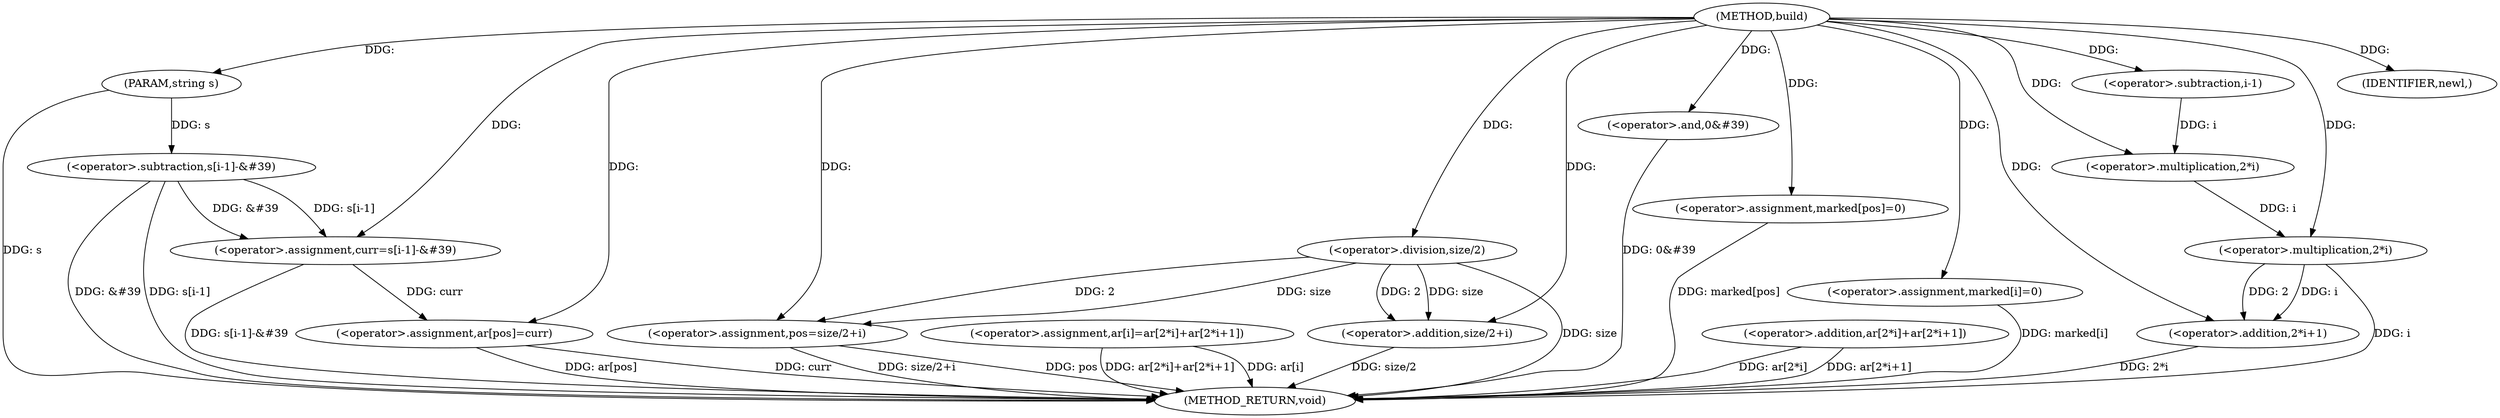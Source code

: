 digraph "build" {  
"1000258" [label = "(METHOD,build)" ]
"1000318" [label = "(METHOD_RETURN,void)" ]
"1000259" [label = "(PARAM,string s)" ]
"1000294" [label = "(IDENTIFIER,newl,)" ]
"1000263" [label = "(<operator>.assignment,pos=size/2+i)" ]
"1000271" [label = "(<operator>.assignment,curr=s[i-1]-&#39)" ]
"1000281" [label = "(<operator>.and,0&#39)" ]
"1000284" [label = "(<operator>.assignment,ar[pos]=curr)" ]
"1000289" [label = "(<operator>.assignment,marked[pos]=0)" ]
"1000296" [label = "(<operator>.assignment,ar[i]=ar[2*i]+ar[2*i+1])" ]
"1000313" [label = "(<operator>.assignment,marked[i]=0)" ]
"1000265" [label = "(<operator>.addition,size/2+i)" ]
"1000273" [label = "(<operator>.subtraction,s[i-1]-&#39)" ]
"1000300" [label = "(<operator>.addition,ar[2*i]+ar[2*i+1])" ]
"1000266" [label = "(<operator>.division,size/2)" ]
"1000276" [label = "(<operator>.subtraction,i-1)" ]
"1000303" [label = "(<operator>.multiplication,2*i)" ]
"1000308" [label = "(<operator>.addition,2*i+1)" ]
"1000309" [label = "(<operator>.multiplication,2*i)" ]
  "1000259" -> "1000318"  [ label = "DDG: s"] 
  "1000263" -> "1000318"  [ label = "DDG: pos"] 
  "1000265" -> "1000318"  [ label = "DDG: size/2"] 
  "1000263" -> "1000318"  [ label = "DDG: size/2+i"] 
  "1000273" -> "1000318"  [ label = "DDG: s[i-1]"] 
  "1000273" -> "1000318"  [ label = "DDG: &#39"] 
  "1000271" -> "1000318"  [ label = "DDG: s[i-1]-&#39"] 
  "1000281" -> "1000318"  [ label = "DDG: 0&#39"] 
  "1000284" -> "1000318"  [ label = "DDG: ar[pos]"] 
  "1000284" -> "1000318"  [ label = "DDG: curr"] 
  "1000289" -> "1000318"  [ label = "DDG: marked[pos]"] 
  "1000296" -> "1000318"  [ label = "DDG: ar[i]"] 
  "1000300" -> "1000318"  [ label = "DDG: ar[2*i]"] 
  "1000309" -> "1000318"  [ label = "DDG: i"] 
  "1000308" -> "1000318"  [ label = "DDG: 2*i"] 
  "1000300" -> "1000318"  [ label = "DDG: ar[2*i+1]"] 
  "1000296" -> "1000318"  [ label = "DDG: ar[2*i]+ar[2*i+1]"] 
  "1000313" -> "1000318"  [ label = "DDG: marked[i]"] 
  "1000266" -> "1000318"  [ label = "DDG: size"] 
  "1000258" -> "1000259"  [ label = "DDG: "] 
  "1000258" -> "1000294"  [ label = "DDG: "] 
  "1000258" -> "1000263"  [ label = "DDG: "] 
  "1000266" -> "1000263"  [ label = "DDG: size"] 
  "1000266" -> "1000263"  [ label = "DDG: 2"] 
  "1000273" -> "1000271"  [ label = "DDG: s[i-1]"] 
  "1000273" -> "1000271"  [ label = "DDG: &#39"] 
  "1000271" -> "1000284"  [ label = "DDG: curr"] 
  "1000258" -> "1000284"  [ label = "DDG: "] 
  "1000258" -> "1000289"  [ label = "DDG: "] 
  "1000258" -> "1000313"  [ label = "DDG: "] 
  "1000258" -> "1000271"  [ label = "DDG: "] 
  "1000258" -> "1000281"  [ label = "DDG: "] 
  "1000266" -> "1000265"  [ label = "DDG: size"] 
  "1000266" -> "1000265"  [ label = "DDG: 2"] 
  "1000258" -> "1000265"  [ label = "DDG: "] 
  "1000259" -> "1000273"  [ label = "DDG: s"] 
  "1000258" -> "1000266"  [ label = "DDG: "] 
  "1000258" -> "1000276"  [ label = "DDG: "] 
  "1000258" -> "1000303"  [ label = "DDG: "] 
  "1000276" -> "1000303"  [ label = "DDG: i"] 
  "1000309" -> "1000308"  [ label = "DDG: 2"] 
  "1000309" -> "1000308"  [ label = "DDG: i"] 
  "1000258" -> "1000308"  [ label = "DDG: "] 
  "1000258" -> "1000309"  [ label = "DDG: "] 
  "1000303" -> "1000309"  [ label = "DDG: i"] 
}
